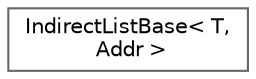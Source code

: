 digraph "Graphical Class Hierarchy"
{
 // LATEX_PDF_SIZE
  bgcolor="transparent";
  edge [fontname=Helvetica,fontsize=10,labelfontname=Helvetica,labelfontsize=10];
  node [fontname=Helvetica,fontsize=10,shape=box,height=0.2,width=0.4];
  rankdir="LR";
  Node0 [id="Node000000",label="IndirectListBase\< T,\l Addr \>",height=0.2,width=0.4,color="grey40", fillcolor="white", style="filled",URL="$classFoam_1_1IndirectListBase.html",tooltip="Base for lists with indirect addressing, templated on the list contents type and the addressing type...."];
}
